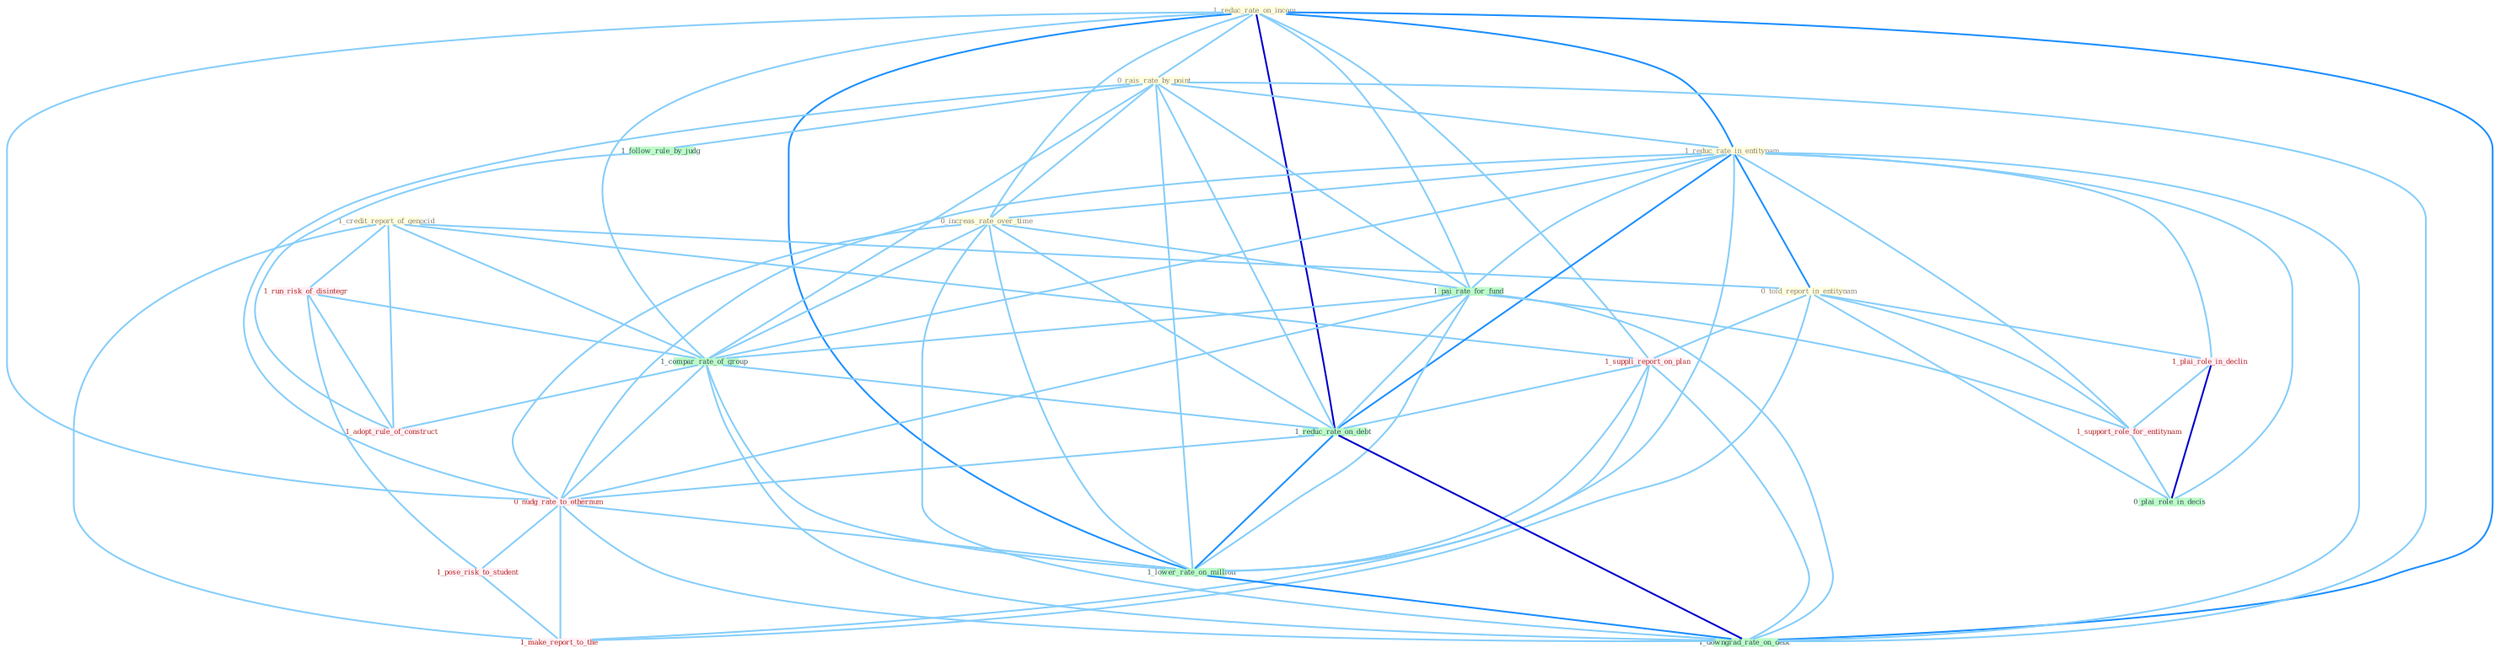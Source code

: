 Graph G{ 
    node
    [shape=polygon,style=filled,width=.5,height=.06,color="#BDFCC9",fixedsize=true,fontsize=4,
    fontcolor="#2f4f4f"];
    {node
    [color="#ffffe0", fontcolor="#8b7d6b"] "1_reduc_rate_on_incom " "1_credit_report_of_genocid " "0_rais_rate_by_point " "1_reduc_rate_in_entitynam " "0_increas_rate_over_time " "0_told_report_in_entitynam "}
{node [color="#fff0f5", fontcolor="#b22222"] "1_run_risk_of_disintegr " "1_plai_role_in_declin " "1_suppli_report_on_plan " "0_nudg_rate_to_othernum " "1_support_role_for_entitynam " "1_pose_risk_to_student " "1_adopt_rule_of_construct " "1_make_report_to_the "}
edge [color="#B0E2FF"];

	"1_reduc_rate_on_incom " -- "0_rais_rate_by_point " [w="1", color="#87cefa" ];
	"1_reduc_rate_on_incom " -- "1_reduc_rate_in_entitynam " [w="2", color="#1e90ff" , len=0.8];
	"1_reduc_rate_on_incom " -- "0_increas_rate_over_time " [w="1", color="#87cefa" ];
	"1_reduc_rate_on_incom " -- "1_suppli_report_on_plan " [w="1", color="#87cefa" ];
	"1_reduc_rate_on_incom " -- "1_pai_rate_for_fund " [w="1", color="#87cefa" ];
	"1_reduc_rate_on_incom " -- "1_compar_rate_of_group " [w="1", color="#87cefa" ];
	"1_reduc_rate_on_incom " -- "1_reduc_rate_on_debt " [w="3", color="#0000cd" , len=0.6];
	"1_reduc_rate_on_incom " -- "0_nudg_rate_to_othernum " [w="1", color="#87cefa" ];
	"1_reduc_rate_on_incom " -- "1_lower_rate_on_million " [w="2", color="#1e90ff" , len=0.8];
	"1_reduc_rate_on_incom " -- "1_downgrad_rate_on_debt " [w="2", color="#1e90ff" , len=0.8];
	"1_credit_report_of_genocid " -- "0_told_report_in_entitynam " [w="1", color="#87cefa" ];
	"1_credit_report_of_genocid " -- "1_run_risk_of_disintegr " [w="1", color="#87cefa" ];
	"1_credit_report_of_genocid " -- "1_suppli_report_on_plan " [w="1", color="#87cefa" ];
	"1_credit_report_of_genocid " -- "1_compar_rate_of_group " [w="1", color="#87cefa" ];
	"1_credit_report_of_genocid " -- "1_adopt_rule_of_construct " [w="1", color="#87cefa" ];
	"1_credit_report_of_genocid " -- "1_make_report_to_the " [w="1", color="#87cefa" ];
	"0_rais_rate_by_point " -- "1_reduc_rate_in_entitynam " [w="1", color="#87cefa" ];
	"0_rais_rate_by_point " -- "0_increas_rate_over_time " [w="1", color="#87cefa" ];
	"0_rais_rate_by_point " -- "1_pai_rate_for_fund " [w="1", color="#87cefa" ];
	"0_rais_rate_by_point " -- "1_follow_rule_by_judg " [w="1", color="#87cefa" ];
	"0_rais_rate_by_point " -- "1_compar_rate_of_group " [w="1", color="#87cefa" ];
	"0_rais_rate_by_point " -- "1_reduc_rate_on_debt " [w="1", color="#87cefa" ];
	"0_rais_rate_by_point " -- "0_nudg_rate_to_othernum " [w="1", color="#87cefa" ];
	"0_rais_rate_by_point " -- "1_lower_rate_on_million " [w="1", color="#87cefa" ];
	"0_rais_rate_by_point " -- "1_downgrad_rate_on_debt " [w="1", color="#87cefa" ];
	"1_reduc_rate_in_entitynam " -- "0_increas_rate_over_time " [w="1", color="#87cefa" ];
	"1_reduc_rate_in_entitynam " -- "0_told_report_in_entitynam " [w="2", color="#1e90ff" , len=0.8];
	"1_reduc_rate_in_entitynam " -- "1_plai_role_in_declin " [w="1", color="#87cefa" ];
	"1_reduc_rate_in_entitynam " -- "1_pai_rate_for_fund " [w="1", color="#87cefa" ];
	"1_reduc_rate_in_entitynam " -- "1_compar_rate_of_group " [w="1", color="#87cefa" ];
	"1_reduc_rate_in_entitynam " -- "1_reduc_rate_on_debt " [w="2", color="#1e90ff" , len=0.8];
	"1_reduc_rate_in_entitynam " -- "0_nudg_rate_to_othernum " [w="1", color="#87cefa" ];
	"1_reduc_rate_in_entitynam " -- "1_support_role_for_entitynam " [w="1", color="#87cefa" ];
	"1_reduc_rate_in_entitynam " -- "0_plai_role_in_decis " [w="1", color="#87cefa" ];
	"1_reduc_rate_in_entitynam " -- "1_lower_rate_on_million " [w="1", color="#87cefa" ];
	"1_reduc_rate_in_entitynam " -- "1_downgrad_rate_on_debt " [w="1", color="#87cefa" ];
	"0_increas_rate_over_time " -- "1_pai_rate_for_fund " [w="1", color="#87cefa" ];
	"0_increas_rate_over_time " -- "1_compar_rate_of_group " [w="1", color="#87cefa" ];
	"0_increas_rate_over_time " -- "1_reduc_rate_on_debt " [w="1", color="#87cefa" ];
	"0_increas_rate_over_time " -- "0_nudg_rate_to_othernum " [w="1", color="#87cefa" ];
	"0_increas_rate_over_time " -- "1_lower_rate_on_million " [w="1", color="#87cefa" ];
	"0_increas_rate_over_time " -- "1_downgrad_rate_on_debt " [w="1", color="#87cefa" ];
	"0_told_report_in_entitynam " -- "1_plai_role_in_declin " [w="1", color="#87cefa" ];
	"0_told_report_in_entitynam " -- "1_suppli_report_on_plan " [w="1", color="#87cefa" ];
	"0_told_report_in_entitynam " -- "1_support_role_for_entitynam " [w="1", color="#87cefa" ];
	"0_told_report_in_entitynam " -- "0_plai_role_in_decis " [w="1", color="#87cefa" ];
	"0_told_report_in_entitynam " -- "1_make_report_to_the " [w="1", color="#87cefa" ];
	"1_run_risk_of_disintegr " -- "1_compar_rate_of_group " [w="1", color="#87cefa" ];
	"1_run_risk_of_disintegr " -- "1_pose_risk_to_student " [w="1", color="#87cefa" ];
	"1_run_risk_of_disintegr " -- "1_adopt_rule_of_construct " [w="1", color="#87cefa" ];
	"1_plai_role_in_declin " -- "1_support_role_for_entitynam " [w="1", color="#87cefa" ];
	"1_plai_role_in_declin " -- "0_plai_role_in_decis " [w="3", color="#0000cd" , len=0.6];
	"1_suppli_report_on_plan " -- "1_reduc_rate_on_debt " [w="1", color="#87cefa" ];
	"1_suppli_report_on_plan " -- "1_lower_rate_on_million " [w="1", color="#87cefa" ];
	"1_suppli_report_on_plan " -- "1_downgrad_rate_on_debt " [w="1", color="#87cefa" ];
	"1_suppli_report_on_plan " -- "1_make_report_to_the " [w="1", color="#87cefa" ];
	"1_pai_rate_for_fund " -- "1_compar_rate_of_group " [w="1", color="#87cefa" ];
	"1_pai_rate_for_fund " -- "1_reduc_rate_on_debt " [w="1", color="#87cefa" ];
	"1_pai_rate_for_fund " -- "0_nudg_rate_to_othernum " [w="1", color="#87cefa" ];
	"1_pai_rate_for_fund " -- "1_support_role_for_entitynam " [w="1", color="#87cefa" ];
	"1_pai_rate_for_fund " -- "1_lower_rate_on_million " [w="1", color="#87cefa" ];
	"1_pai_rate_for_fund " -- "1_downgrad_rate_on_debt " [w="1", color="#87cefa" ];
	"1_follow_rule_by_judg " -- "1_adopt_rule_of_construct " [w="1", color="#87cefa" ];
	"1_compar_rate_of_group " -- "1_reduc_rate_on_debt " [w="1", color="#87cefa" ];
	"1_compar_rate_of_group " -- "0_nudg_rate_to_othernum " [w="1", color="#87cefa" ];
	"1_compar_rate_of_group " -- "1_adopt_rule_of_construct " [w="1", color="#87cefa" ];
	"1_compar_rate_of_group " -- "1_lower_rate_on_million " [w="1", color="#87cefa" ];
	"1_compar_rate_of_group " -- "1_downgrad_rate_on_debt " [w="1", color="#87cefa" ];
	"1_reduc_rate_on_debt " -- "0_nudg_rate_to_othernum " [w="1", color="#87cefa" ];
	"1_reduc_rate_on_debt " -- "1_lower_rate_on_million " [w="2", color="#1e90ff" , len=0.8];
	"1_reduc_rate_on_debt " -- "1_downgrad_rate_on_debt " [w="3", color="#0000cd" , len=0.6];
	"0_nudg_rate_to_othernum " -- "1_pose_risk_to_student " [w="1", color="#87cefa" ];
	"0_nudg_rate_to_othernum " -- "1_lower_rate_on_million " [w="1", color="#87cefa" ];
	"0_nudg_rate_to_othernum " -- "1_downgrad_rate_on_debt " [w="1", color="#87cefa" ];
	"0_nudg_rate_to_othernum " -- "1_make_report_to_the " [w="1", color="#87cefa" ];
	"1_support_role_for_entitynam " -- "0_plai_role_in_decis " [w="1", color="#87cefa" ];
	"1_pose_risk_to_student " -- "1_make_report_to_the " [w="1", color="#87cefa" ];
	"1_lower_rate_on_million " -- "1_downgrad_rate_on_debt " [w="2", color="#1e90ff" , len=0.8];
}